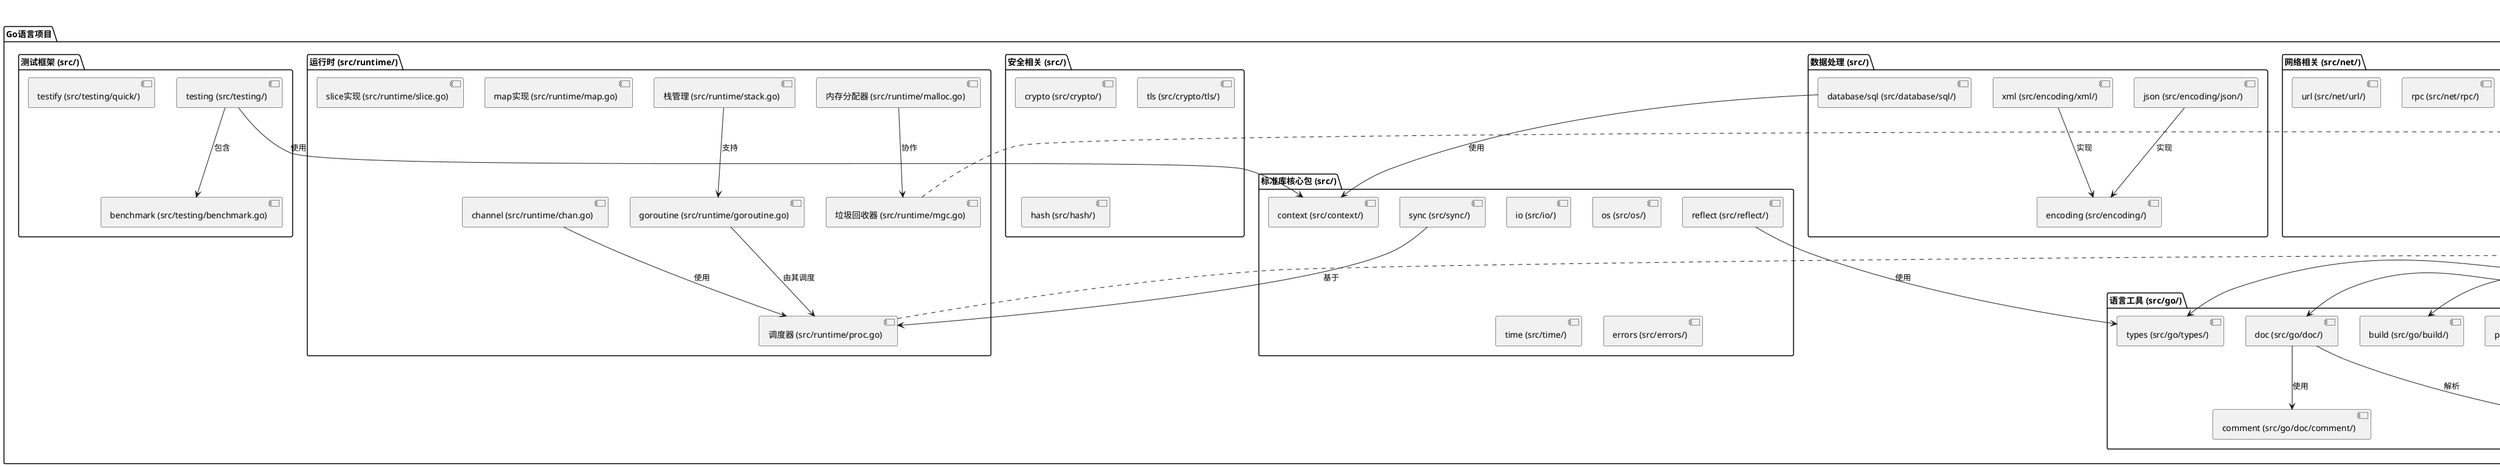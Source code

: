 @startuml Go语言详细架构图

' 主要组件
package "Go语言项目" {
  ' 命令行工具
  package "命令行工具 (src/cmd/)" {
    [go命令 (src/cmd/go/)] as GoCmd
    [编译器 (src/cmd/compile/)] as Compiler
    [链接器 (src/cmd/link/)] as Linker
    [格式化工具 (src/cmd/gofmt/)] as Fmt
    [静态分析 (src/cmd/vet/)] as Vet
    [文档工具 (src/cmd/doc/)] as DocTool
  }
  
  ' 运行时
  package "运行时 (src/runtime/)" {
    [内存分配器 (src/runtime/malloc.go)] as Malloc
    [垃圾回收器 (src/runtime/mgc.go)] as GC
    [调度器 (src/runtime/proc.go)] as Scheduler
    [栈管理 (src/runtime/stack.go)] as Stack
    [goroutine (src/runtime/goroutine.go)] as Goroutine
    [channel (src/runtime/chan.go)] as Channel
    [map实现 (src/runtime/map.go)] as Map
    [slice实现 (src/runtime/slice.go)] as Slice
  }
  
  ' 标准库核心包
  package "标准库核心包 (src/)" {
    [io (src/io/)] as IO
    [os (src/os/)] as OS
    [sync (src/sync/)] as Sync
    [reflect (src/reflect/)] as Reflect
    [context (src/context/)] as Context
    [time (src/time/)] as Time
    [errors (src/errors/)] as Errors
  }
  
  ' 网络相关
  package "网络相关 (src/net/)" {
    [net (src/net/)] as Net
    [http (src/net/http/)] as HTTP
    [rpc (src/net/rpc/)] as RPC
    [url (src/net/url/)] as URL
  }
  
  ' 数据处理
  package "数据处理 (src/)" {
    [encoding (src/encoding/)] as Encoding
    [json (src/encoding/json/)] as JSON
    [xml (src/encoding/xml/)] as XML
    [database/sql (src/database/sql/)] as SQL
  }
  
  ' 安全相关
  package "安全相关 (src/)" {
    [crypto (src/crypto/)] as Crypto
    [tls (src/crypto/tls/)] as TLS
    [hash (src/hash/)] as Hash
  }
  
  ' 语言工具
  package "语言工具 (src/go/)" {
    [ast (src/go/ast/)] as AST
    [parser (src/go/parser/)] as Parser
    [token (src/go/token/)] as Token
    [types (src/go/types/)] as Types
    [doc (src/go/doc/)] as Doc
    [comment (src/go/doc/comment/)] as Comment
    [build (src/go/build/)] as Build
  }
  
  ' 测试框架
  package "测试框架 (src/)" {
    [testing (src/testing/)] as Testing
    [testify (src/testing/quick/)] as TestQuick
    [benchmark (src/testing/benchmark.go)] as Benchmark
  }
  
  ' 内部包
  package "内部包 (src/internal/)" {
    [内部工具 (src/internal/)] as Internal
    [编译器后端 (src/cmd/compile/internal/)] as CompilerInternal
    [链接器内部 (src/cmd/link/internal/)] as LinkerInternal
  }
}

' 关系图
' 命令行工具关系
GoCmd --> Compiler : 调用
GoCmd --> Linker : 调用
GoCmd --> Fmt : 调用
GoCmd --> Vet : 调用
GoCmd --> Build : 使用

' 编译器关系
Compiler --> AST : 使用
Compiler --> Parser : 使用
Compiler --> Token : 使用
Compiler --> Types : 使用
Compiler --> CompilerInternal : 包含

' 运行时关系
Goroutine --> Scheduler : 由其调度
Channel --> Scheduler : 使用
Malloc --> GC : 协作
Stack --> Goroutine : 支持

' 标准库关系
HTTP --> Net : 基于
JSON --> Encoding : 实现
XML --> Encoding : 实现
SQL --> Context : 使用
Sync --> Scheduler : 基于
Reflect --> Types : 使用

' 文档系统关系
Doc --> Comment : 使用
Doc --> AST : 解析
DocTool --> Doc : 使用

' 测试关系
Testing --> Benchmark : 包含
Testing --> Context : 使用

' 注释说明
note right of Compiler
  编译器流程:
  1. 词法分析 (src/cmd/compile/internal/syntax/)
  2. 语法分析 (src/cmd/compile/internal/syntax/)
  3. 类型检查 (src/cmd/compile/internal/types2/)
  4. 中间代码生成 (src/cmd/compile/internal/ir/)
  5. SSA优化 (src/cmd/compile/internal/ssa/)
  6. 机器码生成 (src/cmd/compile/internal/*/ssa.go)
end note

note right of GC
  垃圾回收器:
  - 三色标记法 (src/runtime/mgc.go)
  - 写屏障 (src/runtime/mbarrier.go)
  - 并发清除 (src/runtime/mgcsweep.go)
  - 内存回收 (src/runtime/mgcscavenge.go)
end note

note right of Scheduler
  调度器实现:
  - G-P-M模型 (src/runtime/proc.go)
  - 工作窃取 (src/runtime/proc.go)
  - 系统调用处理 (src/runtime/proc.go)
  - 抢占式调度 (src/runtime/preempt.go)
end note

note right of HTTP
  HTTP服务器:
  - 多路复用器 (src/net/http/server.go)
  - 处理器接口 (src/net/http/server.go)
  - 中间件支持 (src/net/http/server.go)
  - HTTP/2支持 (src/net/http/h2_bundle.go)
end note

@enduml